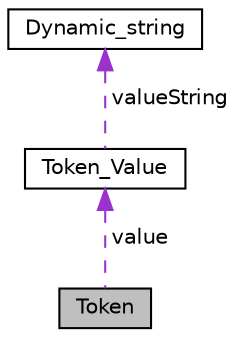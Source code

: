 digraph "Token"
{
 // LATEX_PDF_SIZE
  edge [fontname="Helvetica",fontsize="10",labelfontname="Helvetica",labelfontsize="10"];
  node [fontname="Helvetica",fontsize="10",shape=record];
  Node1 [label="Token",height=0.2,width=0.4,color="black", fillcolor="grey75", style="filled", fontcolor="black",tooltip=" "];
  Node2 -> Node1 [dir="back",color="darkorchid3",fontsize="10",style="dashed",label=" value" ,fontname="Helvetica"];
  Node2 [label="Token_Value",height=0.2,width=0.4,color="black", fillcolor="white", style="filled",URL="$unionToken__Value.html",tooltip=" "];
  Node3 -> Node2 [dir="back",color="darkorchid3",fontsize="10",style="dashed",label=" valueString" ,fontname="Helvetica"];
  Node3 [label="Dynamic_string",height=0.2,width=0.4,color="black", fillcolor="white", style="filled",URL="$structDynamic__string.html",tooltip=" "];
}
